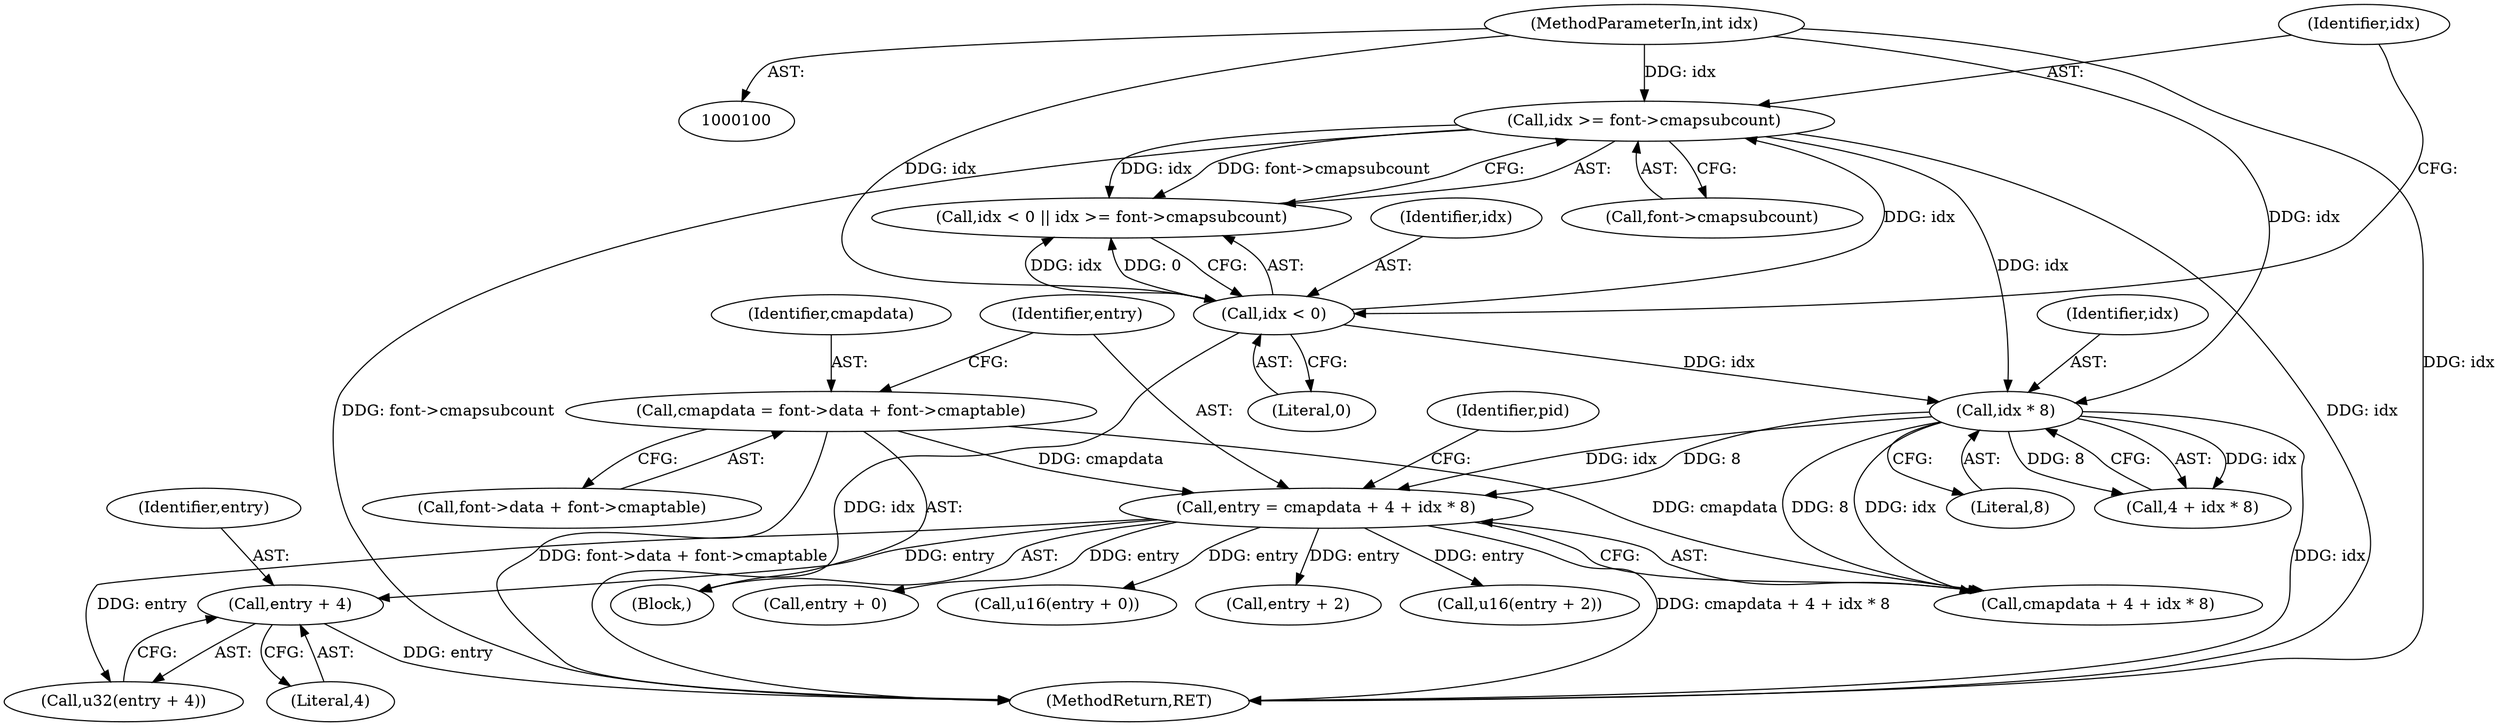 digraph "0_ghostscript_3ee55637480d5e319a5de0481b01c3346855cbc9@pointer" {
"1000159" [label="(Call,entry + 4)"];
"1000129" [label="(Call,entry = cmapdata + 4 + idx * 8)"];
"1000120" [label="(Call,cmapdata = font->data + font->cmaptable)"];
"1000135" [label="(Call,idx * 8)"];
"1000113" [label="(Call,idx >= font->cmapsubcount)"];
"1000110" [label="(Call,idx < 0)"];
"1000102" [label="(MethodParameterIn,int idx)"];
"1000139" [label="(Identifier,pid)"];
"1000122" [label="(Call,font->data + font->cmaptable)"];
"1000191" [label="(MethodReturn,RET)"];
"1000137" [label="(Literal,8)"];
"1000130" [label="(Identifier,entry)"];
"1000111" [label="(Identifier,idx)"];
"1000141" [label="(Call,entry + 0)"];
"1000109" [label="(Call,idx < 0 || idx >= font->cmapsubcount)"];
"1000140" [label="(Call,u16(entry + 0))"];
"1000110" [label="(Call,idx < 0)"];
"1000113" [label="(Call,idx >= font->cmapsubcount)"];
"1000120" [label="(Call,cmapdata = font->data + font->cmaptable)"];
"1000161" [label="(Literal,4)"];
"1000136" [label="(Identifier,idx)"];
"1000135" [label="(Call,idx * 8)"];
"1000160" [label="(Identifier,entry)"];
"1000147" [label="(Call,entry + 2)"];
"1000146" [label="(Call,u16(entry + 2))"];
"1000129" [label="(Call,entry = cmapdata + 4 + idx * 8)"];
"1000133" [label="(Call,4 + idx * 8)"];
"1000131" [label="(Call,cmapdata + 4 + idx * 8)"];
"1000159" [label="(Call,entry + 4)"];
"1000112" [label="(Literal,0)"];
"1000103" [label="(Block,)"];
"1000102" [label="(MethodParameterIn,int idx)"];
"1000115" [label="(Call,font->cmapsubcount)"];
"1000114" [label="(Identifier,idx)"];
"1000158" [label="(Call,u32(entry + 4))"];
"1000121" [label="(Identifier,cmapdata)"];
"1000159" -> "1000158"  [label="AST: "];
"1000159" -> "1000161"  [label="CFG: "];
"1000160" -> "1000159"  [label="AST: "];
"1000161" -> "1000159"  [label="AST: "];
"1000158" -> "1000159"  [label="CFG: "];
"1000159" -> "1000191"  [label="DDG: entry"];
"1000129" -> "1000159"  [label="DDG: entry"];
"1000129" -> "1000103"  [label="AST: "];
"1000129" -> "1000131"  [label="CFG: "];
"1000130" -> "1000129"  [label="AST: "];
"1000131" -> "1000129"  [label="AST: "];
"1000139" -> "1000129"  [label="CFG: "];
"1000129" -> "1000191"  [label="DDG: cmapdata + 4 + idx * 8"];
"1000120" -> "1000129"  [label="DDG: cmapdata"];
"1000135" -> "1000129"  [label="DDG: idx"];
"1000135" -> "1000129"  [label="DDG: 8"];
"1000129" -> "1000140"  [label="DDG: entry"];
"1000129" -> "1000141"  [label="DDG: entry"];
"1000129" -> "1000146"  [label="DDG: entry"];
"1000129" -> "1000147"  [label="DDG: entry"];
"1000129" -> "1000158"  [label="DDG: entry"];
"1000120" -> "1000103"  [label="AST: "];
"1000120" -> "1000122"  [label="CFG: "];
"1000121" -> "1000120"  [label="AST: "];
"1000122" -> "1000120"  [label="AST: "];
"1000130" -> "1000120"  [label="CFG: "];
"1000120" -> "1000191"  [label="DDG: font->data + font->cmaptable"];
"1000120" -> "1000131"  [label="DDG: cmapdata"];
"1000135" -> "1000133"  [label="AST: "];
"1000135" -> "1000137"  [label="CFG: "];
"1000136" -> "1000135"  [label="AST: "];
"1000137" -> "1000135"  [label="AST: "];
"1000133" -> "1000135"  [label="CFG: "];
"1000135" -> "1000191"  [label="DDG: idx"];
"1000135" -> "1000131"  [label="DDG: idx"];
"1000135" -> "1000131"  [label="DDG: 8"];
"1000135" -> "1000133"  [label="DDG: idx"];
"1000135" -> "1000133"  [label="DDG: 8"];
"1000113" -> "1000135"  [label="DDG: idx"];
"1000110" -> "1000135"  [label="DDG: idx"];
"1000102" -> "1000135"  [label="DDG: idx"];
"1000113" -> "1000109"  [label="AST: "];
"1000113" -> "1000115"  [label="CFG: "];
"1000114" -> "1000113"  [label="AST: "];
"1000115" -> "1000113"  [label="AST: "];
"1000109" -> "1000113"  [label="CFG: "];
"1000113" -> "1000191"  [label="DDG: font->cmapsubcount"];
"1000113" -> "1000191"  [label="DDG: idx"];
"1000113" -> "1000109"  [label="DDG: idx"];
"1000113" -> "1000109"  [label="DDG: font->cmapsubcount"];
"1000110" -> "1000113"  [label="DDG: idx"];
"1000102" -> "1000113"  [label="DDG: idx"];
"1000110" -> "1000109"  [label="AST: "];
"1000110" -> "1000112"  [label="CFG: "];
"1000111" -> "1000110"  [label="AST: "];
"1000112" -> "1000110"  [label="AST: "];
"1000114" -> "1000110"  [label="CFG: "];
"1000109" -> "1000110"  [label="CFG: "];
"1000110" -> "1000191"  [label="DDG: idx"];
"1000110" -> "1000109"  [label="DDG: idx"];
"1000110" -> "1000109"  [label="DDG: 0"];
"1000102" -> "1000110"  [label="DDG: idx"];
"1000102" -> "1000100"  [label="AST: "];
"1000102" -> "1000191"  [label="DDG: idx"];
}
